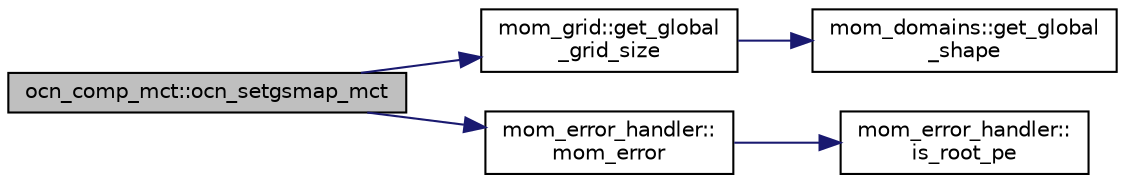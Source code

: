 digraph "ocn_comp_mct::ocn_setgsmap_mct"
{
 // INTERACTIVE_SVG=YES
 // LATEX_PDF_SIZE
  edge [fontname="Helvetica",fontsize="10",labelfontname="Helvetica",labelfontsize="10"];
  node [fontname="Helvetica",fontsize="10",shape=record];
  rankdir="LR";
  Node1 [label="ocn_comp_mct::ocn_setgsmap_mct",height=0.2,width=0.4,color="black", fillcolor="grey75", style="filled", fontcolor="black",tooltip="Sets mct global segment maps for the MOM decomposition."];
  Node1 -> Node2 [color="midnightblue",fontsize="10",style="solid",fontname="Helvetica"];
  Node2 [label="mom_grid::get_global\l_grid_size",height=0.2,width=0.4,color="black", fillcolor="white", style="filled",URL="$namespacemom__grid.html#a1cee4daea572d4efd1565b24ca652a2d",tooltip="Return global shape of horizontal grid."];
  Node2 -> Node3 [color="midnightblue",fontsize="10",style="solid",fontname="Helvetica"];
  Node3 [label="mom_domains::get_global\l_shape",height=0.2,width=0.4,color="black", fillcolor="white", style="filled",URL="$namespacemom__domains.html#abc0b09896aa9f5b4c795f85c813aa59f",tooltip="Returns the global shape of h-point arrays."];
  Node1 -> Node4 [color="midnightblue",fontsize="10",style="solid",fontname="Helvetica"];
  Node4 [label="mom_error_handler::\lmom_error",height=0.2,width=0.4,color="black", fillcolor="white", style="filled",URL="$namespacemom__error__handler.html#a460cfb79a06c29fc249952c2a3710d67",tooltip="This provides a convenient interface for writing an mpp_error message with run-time filter based on a..."];
  Node4 -> Node5 [color="midnightblue",fontsize="10",style="solid",fontname="Helvetica"];
  Node5 [label="mom_error_handler::\lis_root_pe",height=0.2,width=0.4,color="black", fillcolor="white", style="filled",URL="$namespacemom__error__handler.html#ad5f00a53059c72fe2332d1436c80ca71",tooltip="This returns .true. if the current PE is the root PE."];
}
